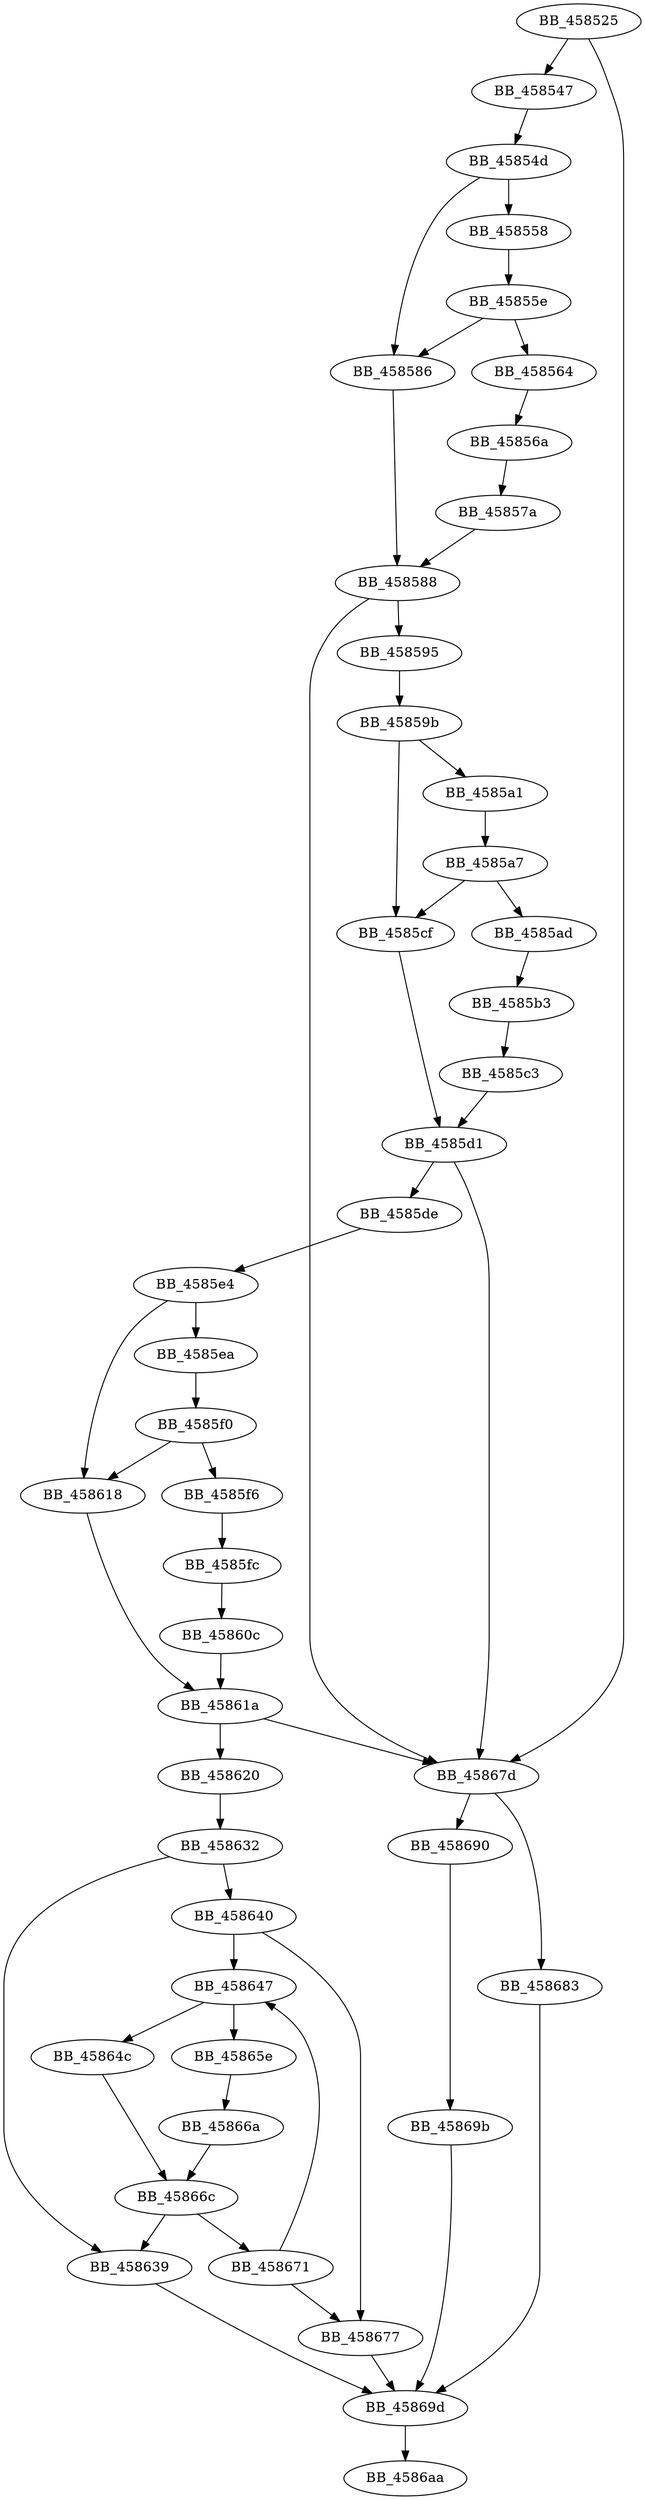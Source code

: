 DiGraph sub_458525{
BB_458525->BB_458547
BB_458525->BB_45867d
BB_458547->BB_45854d
BB_45854d->BB_458558
BB_45854d->BB_458586
BB_458558->BB_45855e
BB_45855e->BB_458564
BB_45855e->BB_458586
BB_458564->BB_45856a
BB_45856a->BB_45857a
BB_45857a->BB_458588
BB_458586->BB_458588
BB_458588->BB_458595
BB_458588->BB_45867d
BB_458595->BB_45859b
BB_45859b->BB_4585a1
BB_45859b->BB_4585cf
BB_4585a1->BB_4585a7
BB_4585a7->BB_4585ad
BB_4585a7->BB_4585cf
BB_4585ad->BB_4585b3
BB_4585b3->BB_4585c3
BB_4585c3->BB_4585d1
BB_4585cf->BB_4585d1
BB_4585d1->BB_4585de
BB_4585d1->BB_45867d
BB_4585de->BB_4585e4
BB_4585e4->BB_4585ea
BB_4585e4->BB_458618
BB_4585ea->BB_4585f0
BB_4585f0->BB_4585f6
BB_4585f0->BB_458618
BB_4585f6->BB_4585fc
BB_4585fc->BB_45860c
BB_45860c->BB_45861a
BB_458618->BB_45861a
BB_45861a->BB_458620
BB_45861a->BB_45867d
BB_458620->BB_458632
BB_458632->BB_458639
BB_458632->BB_458640
BB_458639->BB_45869d
BB_458640->BB_458647
BB_458640->BB_458677
BB_458647->BB_45864c
BB_458647->BB_45865e
BB_45864c->BB_45866c
BB_45865e->BB_45866a
BB_45866a->BB_45866c
BB_45866c->BB_458639
BB_45866c->BB_458671
BB_458671->BB_458647
BB_458671->BB_458677
BB_458677->BB_45869d
BB_45867d->BB_458683
BB_45867d->BB_458690
BB_458683->BB_45869d
BB_458690->BB_45869b
BB_45869b->BB_45869d
BB_45869d->BB_4586aa
}
